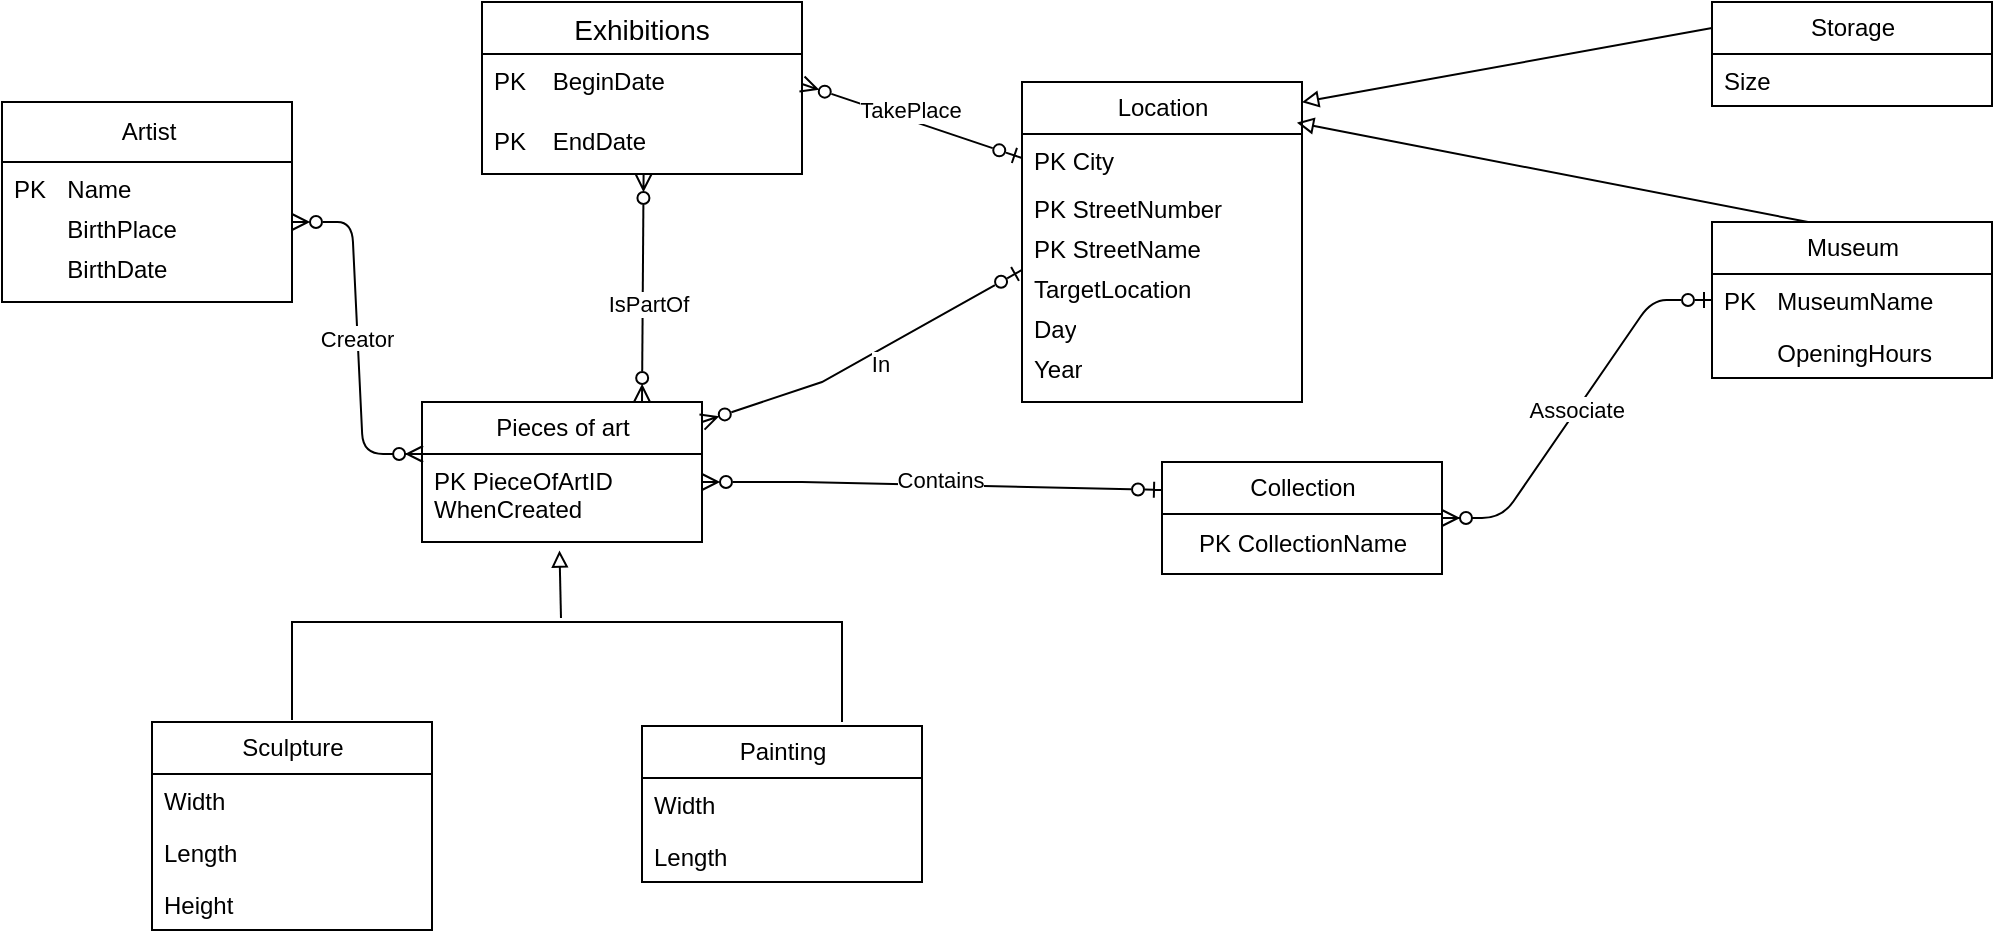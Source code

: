 <mxfile version="26.0.14">
  <diagram id="R2lEEEUBdFMjLlhIrx00" name="Page-1">
    <mxGraphModel dx="949" dy="983" grid="1" gridSize="10" guides="1" tooltips="1" connect="1" arrows="1" fold="1" page="1" pageScale="1" pageWidth="850" pageHeight="1100" math="0" shadow="0" extFonts="Permanent Marker^https://fonts.googleapis.com/css?family=Permanent+Marker">
      <root>
        <mxCell id="0" />
        <mxCell id="1" parent="0" />
        <mxCell id="9fFGTDDnQGLnsMgLMW3F-1" value="Artist" style="swimlane;fontStyle=0;childLayout=stackLayout;horizontal=1;startSize=30;fillColor=none;horizontalStack=0;resizeParent=1;resizeParentMax=0;resizeLast=0;collapsible=1;marginBottom=0;html=1;" parent="1" vertex="1">
          <mxGeometry x="280" y="160" width="145" height="100" as="geometry">
            <mxRectangle x="120" y="293" width="70" height="30" as="alternateBounds" />
          </mxGeometry>
        </mxCell>
        <mxCell id="cfvbCOEu3X5dliOrHv4Z-3" value="&lt;div&gt;PK&lt;span style=&quot;background-color: transparent; color: light-dark(rgb(0, 0, 0), rgb(255, 255, 255)); white-space: pre;&quot;&gt;&#x9;&lt;/span&gt;&lt;span style=&quot;background-color: transparent; color: light-dark(rgb(0, 0, 0), rgb(255, 255, 255));&quot;&gt;Name&lt;/span&gt;&lt;/div&gt;" style="text;strokeColor=none;fillColor=none;align=left;verticalAlign=top;spacingLeft=4;spacingRight=4;overflow=hidden;rotatable=0;points=[[0,0.5],[1,0.5]];portConstraint=eastwest;whiteSpace=wrap;html=1;" parent="9fFGTDDnQGLnsMgLMW3F-1" vertex="1">
          <mxGeometry y="30" width="145" height="20" as="geometry" />
        </mxCell>
        <mxCell id="9fFGTDDnQGLnsMgLMW3F-3" value="&lt;span style=&quot;white-space: pre;&quot;&gt;&#x9;&lt;/span&gt;BirthPlace" style="text;strokeColor=none;fillColor=none;align=left;verticalAlign=top;spacingLeft=4;spacingRight=4;overflow=hidden;rotatable=0;points=[[0,0.5],[1,0.5]];portConstraint=eastwest;whiteSpace=wrap;html=1;" parent="9fFGTDDnQGLnsMgLMW3F-1" vertex="1">
          <mxGeometry y="50" width="145" height="20" as="geometry" />
        </mxCell>
        <mxCell id="9fFGTDDnQGLnsMgLMW3F-4" value="&lt;span style=&quot;white-space: pre;&quot;&gt;&#x9;&lt;/span&gt;BirthDate" style="text;strokeColor=none;fillColor=none;align=left;verticalAlign=top;spacingLeft=4;spacingRight=4;overflow=hidden;rotatable=0;points=[[0,0.5],[1,0.5]];portConstraint=eastwest;whiteSpace=wrap;html=1;" parent="9fFGTDDnQGLnsMgLMW3F-1" vertex="1">
          <mxGeometry y="70" width="145" height="30" as="geometry" />
        </mxCell>
        <mxCell id="9fFGTDDnQGLnsMgLMW3F-5" value="Pieces of art" style="swimlane;fontStyle=0;childLayout=stackLayout;horizontal=1;startSize=26;fillColor=none;horizontalStack=0;resizeParent=1;resizeParentMax=0;resizeLast=0;collapsible=1;marginBottom=0;html=1;" parent="1" vertex="1">
          <mxGeometry x="490" y="310" width="140" height="70" as="geometry" />
        </mxCell>
        <mxCell id="9fFGTDDnQGLnsMgLMW3F-7" value="&lt;div&gt;PK PieceOfArtID&lt;/div&gt;WhenCreated" style="text;strokeColor=none;fillColor=none;align=left;verticalAlign=top;spacingLeft=4;spacingRight=4;overflow=hidden;rotatable=0;points=[[0,0.5],[1,0.5]];portConstraint=eastwest;whiteSpace=wrap;html=1;" parent="9fFGTDDnQGLnsMgLMW3F-5" vertex="1">
          <mxGeometry y="26" width="140" height="44" as="geometry" />
        </mxCell>
        <mxCell id="9fFGTDDnQGLnsMgLMW3F-9" value="" style="endArrow=block;html=1;rounded=0;endFill=0;entryX=0.491;entryY=1.097;entryDx=0;entryDy=0;entryPerimeter=0;" parent="1" edge="1" target="9fFGTDDnQGLnsMgLMW3F-7">
          <mxGeometry width="50" height="50" relative="1" as="geometry">
            <mxPoint x="559.5" y="418" as="sourcePoint" />
            <mxPoint x="559.5" y="368" as="targetPoint" />
          </mxGeometry>
        </mxCell>
        <mxCell id="9fFGTDDnQGLnsMgLMW3F-10" value="Painting" style="swimlane;fontStyle=0;childLayout=stackLayout;horizontal=1;startSize=26;fillColor=none;horizontalStack=0;resizeParent=1;resizeParentMax=0;resizeLast=0;collapsible=1;marginBottom=0;html=1;" parent="1" vertex="1">
          <mxGeometry x="600" y="472" width="140" height="78" as="geometry" />
        </mxCell>
        <mxCell id="9fFGTDDnQGLnsMgLMW3F-11" value="Width" style="text;strokeColor=none;fillColor=none;align=left;verticalAlign=top;spacingLeft=4;spacingRight=4;overflow=hidden;rotatable=0;points=[[0,0.5],[1,0.5]];portConstraint=eastwest;whiteSpace=wrap;html=1;" parent="9fFGTDDnQGLnsMgLMW3F-10" vertex="1">
          <mxGeometry y="26" width="140" height="26" as="geometry" />
        </mxCell>
        <mxCell id="9fFGTDDnQGLnsMgLMW3F-12" value="Length" style="text;strokeColor=none;fillColor=none;align=left;verticalAlign=top;spacingLeft=4;spacingRight=4;overflow=hidden;rotatable=0;points=[[0,0.5],[1,0.5]];portConstraint=eastwest;whiteSpace=wrap;html=1;" parent="9fFGTDDnQGLnsMgLMW3F-10" vertex="1">
          <mxGeometry y="52" width="140" height="26" as="geometry" />
        </mxCell>
        <mxCell id="9fFGTDDnQGLnsMgLMW3F-13" value="Sculpture" style="swimlane;fontStyle=0;childLayout=stackLayout;horizontal=1;startSize=26;fillColor=none;horizontalStack=0;resizeParent=1;resizeParentMax=0;resizeLast=0;collapsible=1;marginBottom=0;html=1;" parent="1" vertex="1">
          <mxGeometry x="355" y="470" width="140" height="104" as="geometry" />
        </mxCell>
        <mxCell id="9fFGTDDnQGLnsMgLMW3F-14" value="Width" style="text;strokeColor=none;fillColor=none;align=left;verticalAlign=top;spacingLeft=4;spacingRight=4;overflow=hidden;rotatable=0;points=[[0,0.5],[1,0.5]];portConstraint=eastwest;whiteSpace=wrap;html=1;" parent="9fFGTDDnQGLnsMgLMW3F-13" vertex="1">
          <mxGeometry y="26" width="140" height="26" as="geometry" />
        </mxCell>
        <mxCell id="9fFGTDDnQGLnsMgLMW3F-16" value="Length" style="text;strokeColor=none;fillColor=none;align=left;verticalAlign=top;spacingLeft=4;spacingRight=4;overflow=hidden;rotatable=0;points=[[0,0.5],[1,0.5]];portConstraint=eastwest;whiteSpace=wrap;html=1;" parent="9fFGTDDnQGLnsMgLMW3F-13" vertex="1">
          <mxGeometry y="52" width="140" height="26" as="geometry" />
        </mxCell>
        <mxCell id="9fFGTDDnQGLnsMgLMW3F-15" value="Height" style="text;strokeColor=none;fillColor=none;align=left;verticalAlign=top;spacingLeft=4;spacingRight=4;overflow=hidden;rotatable=0;points=[[0,0.5],[1,0.5]];portConstraint=eastwest;whiteSpace=wrap;html=1;" parent="9fFGTDDnQGLnsMgLMW3F-13" vertex="1">
          <mxGeometry y="78" width="140" height="26" as="geometry" />
        </mxCell>
        <mxCell id="9fFGTDDnQGLnsMgLMW3F-17" value="" style="endArrow=none;html=1;rounded=0;" parent="1" edge="1">
          <mxGeometry width="50" height="50" relative="1" as="geometry">
            <mxPoint x="425" y="469" as="sourcePoint" />
            <mxPoint x="560" y="420" as="targetPoint" />
            <Array as="points">
              <mxPoint x="425" y="420" />
            </Array>
          </mxGeometry>
        </mxCell>
        <mxCell id="9fFGTDDnQGLnsMgLMW3F-18" value="" style="endArrow=none;html=1;rounded=0;" parent="1" edge="1">
          <mxGeometry width="50" height="50" relative="1" as="geometry">
            <mxPoint x="700" y="470" as="sourcePoint" />
            <mxPoint x="560" y="420" as="targetPoint" />
            <Array as="points">
              <mxPoint x="700" y="420" />
            </Array>
          </mxGeometry>
        </mxCell>
        <mxCell id="9fFGTDDnQGLnsMgLMW3F-20" value="Collection" style="swimlane;fontStyle=0;childLayout=stackLayout;horizontal=1;startSize=26;fillColor=none;horizontalStack=0;resizeParent=1;resizeParentMax=0;resizeLast=0;collapsible=1;marginBottom=0;html=1;" parent="1" vertex="1">
          <mxGeometry x="860" y="340" width="140" height="56" as="geometry" />
        </mxCell>
        <mxCell id="PeD82HFueCuWmNviaHNF-4" value="PK CollectionName" style="text;html=1;align=center;verticalAlign=middle;resizable=0;points=[];autosize=1;strokeColor=none;fillColor=none;" vertex="1" parent="9fFGTDDnQGLnsMgLMW3F-20">
          <mxGeometry y="26" width="140" height="30" as="geometry" />
        </mxCell>
        <mxCell id="9fFGTDDnQGLnsMgLMW3F-30" value="Location" style="swimlane;fontStyle=0;childLayout=stackLayout;horizontal=1;startSize=26;fillColor=none;horizontalStack=0;resizeParent=1;resizeParentMax=0;resizeLast=0;collapsible=1;marginBottom=0;html=1;" parent="1" vertex="1">
          <mxGeometry x="790" y="150" width="140" height="160" as="geometry" />
        </mxCell>
        <mxCell id="9fFGTDDnQGLnsMgLMW3F-31" value="PK City" style="text;strokeColor=none;fillColor=none;align=left;verticalAlign=top;spacingLeft=4;spacingRight=4;overflow=hidden;rotatable=0;points=[[0,0.5],[1,0.5]];portConstraint=eastwest;whiteSpace=wrap;html=1;" parent="9fFGTDDnQGLnsMgLMW3F-30" vertex="1">
          <mxGeometry y="26" width="140" height="24" as="geometry" />
        </mxCell>
        <mxCell id="9fFGTDDnQGLnsMgLMW3F-33" value="PK StreetNumber" style="text;strokeColor=none;fillColor=none;align=left;verticalAlign=top;spacingLeft=4;spacingRight=4;overflow=hidden;rotatable=0;points=[[0,0.5],[1,0.5]];portConstraint=eastwest;whiteSpace=wrap;html=1;" parent="9fFGTDDnQGLnsMgLMW3F-30" vertex="1">
          <mxGeometry y="50" width="140" height="20" as="geometry" />
        </mxCell>
        <mxCell id="PeD82HFueCuWmNviaHNF-7" value="PK StreetName" style="text;strokeColor=none;fillColor=none;align=left;verticalAlign=top;spacingLeft=4;spacingRight=4;overflow=hidden;rotatable=0;points=[[0,0.5],[1,0.5]];portConstraint=eastwest;whiteSpace=wrap;html=1;" vertex="1" parent="9fFGTDDnQGLnsMgLMW3F-30">
          <mxGeometry y="70" width="140" height="20" as="geometry" />
        </mxCell>
        <mxCell id="9fFGTDDnQGLnsMgLMW3F-32" value="TargetLocation" style="text;strokeColor=none;fillColor=none;align=left;verticalAlign=top;spacingLeft=4;spacingRight=4;overflow=hidden;rotatable=0;points=[[0,0.5],[1,0.5]];portConstraint=eastwest;whiteSpace=wrap;html=1;" parent="9fFGTDDnQGLnsMgLMW3F-30" vertex="1">
          <mxGeometry y="90" width="140" height="70" as="geometry" />
        </mxCell>
        <mxCell id="9fFGTDDnQGLnsMgLMW3F-36" value="" style="endArrow=block;html=1;rounded=0;endFill=0;entryX=1;entryY=0.063;entryDx=0;entryDy=0;exitX=0;exitY=0.25;exitDx=0;exitDy=0;entryPerimeter=0;" parent="1" target="9fFGTDDnQGLnsMgLMW3F-30" edge="1" source="9fFGTDDnQGLnsMgLMW3F-40">
          <mxGeometry width="50" height="50" relative="1" as="geometry">
            <mxPoint x="1250" y="80" as="sourcePoint" />
            <mxPoint x="1250" y="-110" as="targetPoint" />
          </mxGeometry>
        </mxCell>
        <mxCell id="9fFGTDDnQGLnsMgLMW3F-37" value="Museum" style="swimlane;fontStyle=0;childLayout=stackLayout;horizontal=1;startSize=26;fillColor=none;horizontalStack=0;resizeParent=1;resizeParentMax=0;resizeLast=0;collapsible=1;marginBottom=0;html=1;" parent="1" vertex="1">
          <mxGeometry x="1135" y="220" width="140" height="78" as="geometry" />
        </mxCell>
        <mxCell id="9fFGTDDnQGLnsMgLMW3F-38" value="PK&lt;span style=&quot;white-space: pre;&quot;&gt;&#x9;&lt;/span&gt;MuseumName" style="text;strokeColor=none;fillColor=none;align=left;verticalAlign=top;spacingLeft=4;spacingRight=4;overflow=hidden;rotatable=0;points=[[0,0.5],[1,0.5]];portConstraint=eastwest;whiteSpace=wrap;html=1;" parent="9fFGTDDnQGLnsMgLMW3F-37" vertex="1">
          <mxGeometry y="26" width="140" height="26" as="geometry" />
        </mxCell>
        <mxCell id="9fFGTDDnQGLnsMgLMW3F-39" value="&lt;span style=&quot;white-space: pre;&quot;&gt;&#x9;&lt;/span&gt;OpeningHours" style="text;strokeColor=none;fillColor=none;align=left;verticalAlign=top;spacingLeft=4;spacingRight=4;overflow=hidden;rotatable=0;points=[[0,0.5],[1,0.5]];portConstraint=eastwest;whiteSpace=wrap;html=1;" parent="9fFGTDDnQGLnsMgLMW3F-37" vertex="1">
          <mxGeometry y="52" width="140" height="26" as="geometry" />
        </mxCell>
        <mxCell id="9fFGTDDnQGLnsMgLMW3F-40" value="Storage" style="swimlane;fontStyle=0;childLayout=stackLayout;horizontal=1;startSize=26;fillColor=none;horizontalStack=0;resizeParent=1;resizeParentMax=0;resizeLast=0;collapsible=1;marginBottom=0;html=1;" parent="1" vertex="1">
          <mxGeometry x="1135" y="110" width="140" height="52" as="geometry" />
        </mxCell>
        <mxCell id="9fFGTDDnQGLnsMgLMW3F-41" value="Size" style="text;strokeColor=none;fillColor=none;align=left;verticalAlign=top;spacingLeft=4;spacingRight=4;overflow=hidden;rotatable=0;points=[[0,0.5],[1,0.5]];portConstraint=eastwest;whiteSpace=wrap;html=1;" parent="9fFGTDDnQGLnsMgLMW3F-40" vertex="1">
          <mxGeometry y="26" width="140" height="26" as="geometry" />
        </mxCell>
        <mxCell id="zprmLrWxzYJvfJaZNkJ2-21" value="Associate" style="edgeStyle=entityRelationEdgeStyle;endArrow=ERzeroToMany;startArrow=ERzeroToOne;endFill=1;startFill=0;entryX=1;entryY=0.5;entryDx=0;entryDy=0;" parent="1" source="9fFGTDDnQGLnsMgLMW3F-37" target="9fFGTDDnQGLnsMgLMW3F-20" edge="1">
          <mxGeometry width="100" height="100" relative="1" as="geometry">
            <mxPoint x="1240" y="650" as="sourcePoint" />
            <mxPoint x="1140" y="380" as="targetPoint" />
            <Array as="points">
              <mxPoint x="1100" y="360" />
            </Array>
          </mxGeometry>
        </mxCell>
        <mxCell id="zprmLrWxzYJvfJaZNkJ2-24" value="Exhibitions" style="swimlane;fontStyle=0;childLayout=stackLayout;horizontal=1;startSize=26;horizontalStack=0;resizeParent=1;resizeParentMax=0;resizeLast=0;collapsible=1;marginBottom=0;align=center;fontSize=14;" parent="1" vertex="1">
          <mxGeometry x="520" y="110" width="160" height="86" as="geometry" />
        </mxCell>
        <mxCell id="cfvbCOEu3X5dliOrHv4Z-1" value="PK    BeginDate" style="text;strokeColor=none;fillColor=none;spacingLeft=4;spacingRight=4;overflow=hidden;rotatable=0;points=[[0,0.5],[1,0.5]];portConstraint=eastwest;fontSize=12;" parent="zprmLrWxzYJvfJaZNkJ2-24" vertex="1">
          <mxGeometry y="26" width="160" height="30" as="geometry" />
        </mxCell>
        <mxCell id="zprmLrWxzYJvfJaZNkJ2-26" value="PK    EndDate" style="text;strokeColor=none;fillColor=none;spacingLeft=4;spacingRight=4;overflow=hidden;rotatable=0;points=[[0,0.5],[1,0.5]];portConstraint=eastwest;fontSize=12;" parent="zprmLrWxzYJvfJaZNkJ2-24" vertex="1">
          <mxGeometry y="56" width="160" height="30" as="geometry" />
        </mxCell>
        <mxCell id="zprmLrWxzYJvfJaZNkJ2-32" value="" style="endArrow=ERzeroToMany;html=1;rounded=0;strokeColor=default;exitX=0.505;exitY=1;exitDx=0;exitDy=0;startArrow=ERzeroToMany;startFill=0;endFill=0;exitPerimeter=0;" parent="1" source="zprmLrWxzYJvfJaZNkJ2-26" edge="1">
          <mxGeometry relative="1" as="geometry">
            <mxPoint x="660" y="170" as="sourcePoint" />
            <mxPoint x="600" y="310" as="targetPoint" />
            <Array as="points" />
          </mxGeometry>
        </mxCell>
        <mxCell id="zprmLrWxzYJvfJaZNkJ2-33" value="IsPartOf" style="edgeLabel;html=1;align=center;verticalAlign=middle;resizable=0;points=[];" parent="zprmLrWxzYJvfJaZNkJ2-32" vertex="1" connectable="0">
          <mxGeometry x="0.144" y="2" relative="1" as="geometry">
            <mxPoint as="offset" />
          </mxGeometry>
        </mxCell>
        <mxCell id="zprmLrWxzYJvfJaZNkJ2-36" value="" style="endArrow=ERzeroToOne;html=1;rounded=0;strokeColor=default;entryX=0;entryY=0.5;entryDx=0;entryDy=0;startArrow=ERzeroToMany;startFill=0;endFill=0;exitX=1;exitY=0.5;exitDx=0;exitDy=0;" parent="1" source="cfvbCOEu3X5dliOrHv4Z-1" target="9fFGTDDnQGLnsMgLMW3F-31" edge="1">
          <mxGeometry relative="1" as="geometry">
            <mxPoint x="830" y="170" as="sourcePoint" />
            <mxPoint x="980" y="172.38" as="targetPoint" />
          </mxGeometry>
        </mxCell>
        <mxCell id="zprmLrWxzYJvfJaZNkJ2-37" value="TakePlace" style="edgeLabel;html=1;align=center;verticalAlign=middle;resizable=0;points=[];" parent="zprmLrWxzYJvfJaZNkJ2-36" vertex="1" connectable="0">
          <mxGeometry x="-0.043" y="5" relative="1" as="geometry">
            <mxPoint as="offset" />
          </mxGeometry>
        </mxCell>
        <mxCell id="C-vyLk0tnHw3VtMMgP7b-1" value="Creator" style="edgeStyle=entityRelationEdgeStyle;endArrow=ERzeroToMany;startArrow=ERzeroToMany;endFill=1;startFill=0;entryX=0.004;entryY=-0.087;entryDx=0;entryDy=0;entryPerimeter=0;exitX=1;exitY=0.5;exitDx=0;exitDy=0;" parent="1" source="9fFGTDDnQGLnsMgLMW3F-3" edge="1">
          <mxGeometry width="100" height="100" relative="1" as="geometry">
            <mxPoint x="360" y="272.26" as="sourcePoint" />
            <mxPoint x="490.56" y="335.998" as="targetPoint" />
            <Array as="points">
              <mxPoint x="470" y="336" />
            </Array>
          </mxGeometry>
        </mxCell>
        <mxCell id="PeD82HFueCuWmNviaHNF-2" value="" style="endArrow=ERzeroToOne;html=1;rounded=0;strokeColor=default;startArrow=ERzeroToMany;startFill=0;endFill=0;entryX=0;entryY=0.25;entryDx=0;entryDy=0;" edge="1" parent="1" target="9fFGTDDnQGLnsMgLMW3F-20">
          <mxGeometry relative="1" as="geometry">
            <mxPoint x="630" y="350" as="sourcePoint" />
            <mxPoint x="730" y="350" as="targetPoint" />
            <Array as="points">
              <mxPoint x="680" y="350" />
            </Array>
          </mxGeometry>
        </mxCell>
        <mxCell id="PeD82HFueCuWmNviaHNF-3" value="Contains" style="edgeLabel;html=1;align=center;verticalAlign=middle;resizable=0;points=[];" vertex="1" connectable="0" parent="PeD82HFueCuWmNviaHNF-2">
          <mxGeometry x="-0.107" y="2" relative="1" as="geometry">
            <mxPoint x="16" as="offset" />
          </mxGeometry>
        </mxCell>
        <mxCell id="PeD82HFueCuWmNviaHNF-8" value="Day" style="text;strokeColor=none;fillColor=none;align=left;verticalAlign=top;spacingLeft=4;spacingRight=4;overflow=hidden;rotatable=0;points=[[0,0.5],[1,0.5]];portConstraint=eastwest;whiteSpace=wrap;html=1;" vertex="1" parent="1">
          <mxGeometry x="790" y="260" width="140" height="30" as="geometry" />
        </mxCell>
        <mxCell id="PeD82HFueCuWmNviaHNF-9" value="Year" style="text;strokeColor=none;fillColor=none;align=left;verticalAlign=top;spacingLeft=4;spacingRight=4;overflow=hidden;rotatable=0;points=[[0,0.5],[1,0.5]];portConstraint=eastwest;whiteSpace=wrap;html=1;" vertex="1" parent="1">
          <mxGeometry x="790" y="280" width="140" height="30" as="geometry" />
        </mxCell>
        <mxCell id="PeD82HFueCuWmNviaHNF-10" value="" style="endArrow=block;html=1;rounded=0;endFill=0;entryX=0.982;entryY=0.127;entryDx=0;entryDy=0;exitX=0;exitY=0.25;exitDx=0;exitDy=0;entryPerimeter=0;" edge="1" parent="1" target="9fFGTDDnQGLnsMgLMW3F-30">
          <mxGeometry width="50" height="50" relative="1" as="geometry">
            <mxPoint x="1183" y="220" as="sourcePoint" />
            <mxPoint x="980" y="276" as="targetPoint" />
          </mxGeometry>
        </mxCell>
        <mxCell id="PeD82HFueCuWmNviaHNF-11" value="" style="endArrow=ERzeroToOne;html=1;rounded=0;strokeColor=default;startArrow=ERzeroToMany;startFill=0;endFill=0;entryX=0;entryY=0.057;entryDx=0;entryDy=0;entryPerimeter=0;" edge="1" parent="1" target="9fFGTDDnQGLnsMgLMW3F-32">
          <mxGeometry relative="1" as="geometry">
            <mxPoint x="630" y="320" as="sourcePoint" />
            <mxPoint x="860" y="324" as="targetPoint" />
            <Array as="points">
              <mxPoint x="690" y="300" />
            </Array>
          </mxGeometry>
        </mxCell>
        <mxCell id="PeD82HFueCuWmNviaHNF-12" value="In" style="edgeLabel;html=1;align=center;verticalAlign=middle;resizable=0;points=[];" vertex="1" connectable="0" parent="PeD82HFueCuWmNviaHNF-11">
          <mxGeometry x="-0.107" y="2" relative="1" as="geometry">
            <mxPoint x="16" as="offset" />
          </mxGeometry>
        </mxCell>
      </root>
    </mxGraphModel>
  </diagram>
</mxfile>
